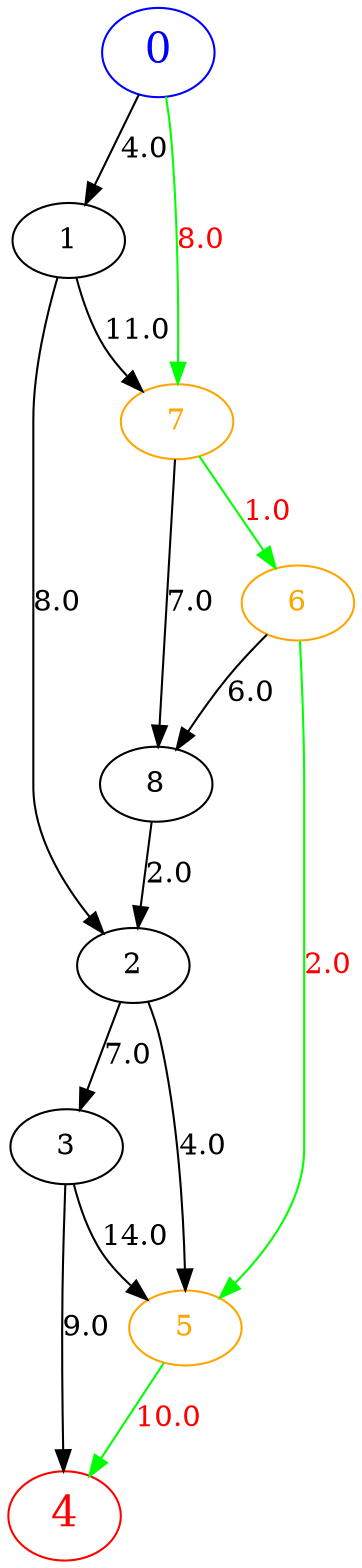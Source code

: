 // Graph
digraph {
	0 [label=0 color=blue fontcolor=blue fontsize=20.0]
	1 [label=1]
	0 -> 1 [label=4.0]
	7 [label=7 color=orange fontcolor=orange]
	0 -> 7 [label=8.0 color=green fillcolor=green fontcolor=red]
	1 [label=1]
	7 [label=7 color=orange fontcolor=orange]
	1 -> 7 [label=11.0]
	2 [label=2]
	1 -> 2 [label=8.0]
	7 [label=7 color=orange fontcolor=orange]
	6 [label=6 color=orange fontcolor=orange]
	7 -> 6 [label=1.0 color=green fillcolor=green fontcolor=red]
	8 [label=8]
	7 -> 8 [label=7.0]
	6 [label=6 color=orange fontcolor=orange]
	8 [label=8]
	6 -> 8 [label=6.0]
	5 [label=5 color=orange fontcolor=orange]
	6 -> 5 [label=2.0 color=green fillcolor=green fontcolor=red]
	8 [label=8]
	2 [label=2]
	8 -> 2 [label=2.0]
	2 [label=2]
	5 [label=5 color=orange fontcolor=orange]
	2 -> 5 [label=4.0]
	3 [label=3]
	2 -> 3 [label=7.0]
	3 [label=3]
	5 [label=5 color=orange fontcolor=orange]
	3 -> 5 [label=14.0]
	4 [label=4 color=red fontcolor=red fontsize=20.0]
	3 -> 4 [label=9.0]
	5 [label=5 color=orange fontcolor=orange]
	4 [label=4 color=red fontcolor=red fontsize=20.0]
	5 -> 4 [label=10.0 color=green fillcolor=green fontcolor=red]
}
